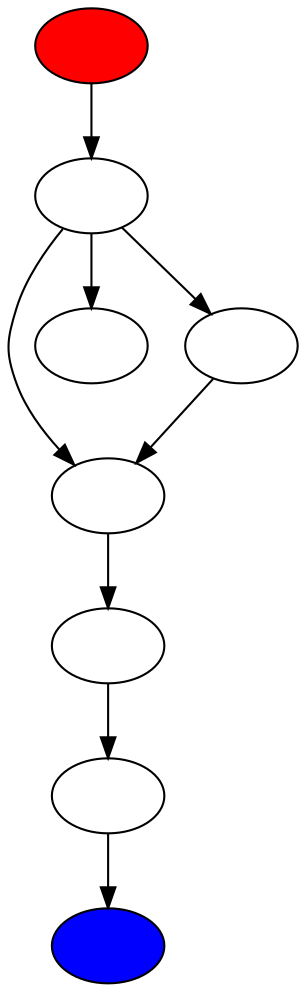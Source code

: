digraph Grafo
{
0 [label=""style=filled, fillcolor=red]
1 [label=""];
2 [label=""];
3 [label=""];
4 [label=""];
5 [label=""];
6 [label=""];
7  [label=""style=filled, fillcolor=blue];
0->1;
1->2;
1->3;
1->4;
2->5;
4->2;
5->6;
6->7;
}
